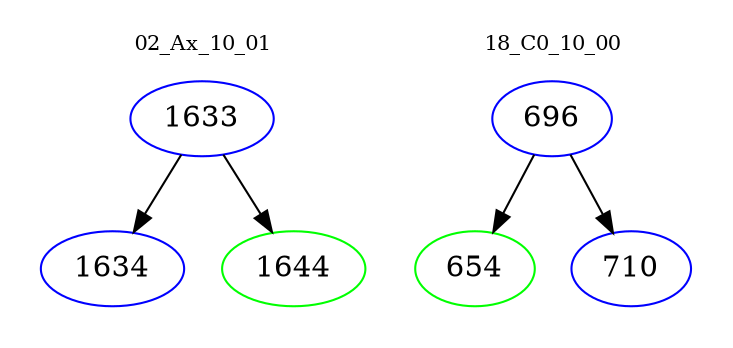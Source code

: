 digraph{
subgraph cluster_0 {
color = white
label = "02_Ax_10_01";
fontsize=10;
T0_1633 [label="1633", color="blue"]
T0_1633 -> T0_1634 [color="black"]
T0_1634 [label="1634", color="blue"]
T0_1633 -> T0_1644 [color="black"]
T0_1644 [label="1644", color="green"]
}
subgraph cluster_1 {
color = white
label = "18_C0_10_00";
fontsize=10;
T1_696 [label="696", color="blue"]
T1_696 -> T1_654 [color="black"]
T1_654 [label="654", color="green"]
T1_696 -> T1_710 [color="black"]
T1_710 [label="710", color="blue"]
}
}
